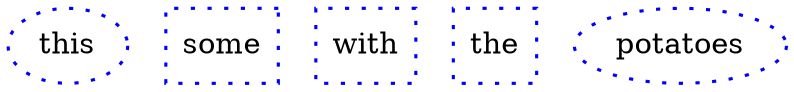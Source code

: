 digraph "6e0ca0e1-a194-4949-9986-6f58907c51ec" {
	this [
		"shape"="ellipse"
		"label"="this"
		"color"="blue"
		"fillcolor"="blue"
		"fontcolor"="#000000"
		"style"="dotted"
		"width"=0.50
		"height"=0.50
		"penwidth"=1.50
	]
	some [
		"shape"="rectangle"
		"label"="some"
		"color"="blue"
		"fillcolor"="blue"
		"fontcolor"="#000000"
		"style"="dotted"
		"width"=0.50
		"height"=0.50
		"penwidth"=1.50
	]
	with [
		"shape"="rectangle"
		"label"="with"
		"color"="blue"
		"fillcolor"="blue"
		"fontcolor"="#000000"
		"style"="dotted"
		"width"=0.50
		"height"=0.50
		"penwidth"=1.50
	]
	the [
		"shape"="rectangle"
		"label"="the"
		"color"="blue"
		"fillcolor"="blue"
		"fontcolor"="#000000"
		"style"="dotted"
		"width"=0.50
		"height"=0.50
		"penwidth"=1.50
	]
	potatoes [
		"shape"="ellipse"
		"label"="potatoes"
		"color"="blue"
		"fillcolor"="blue"
		"fontcolor"="#000000"
		"style"="dotted"
		"width"=0.50
		"height"=0.50
		"penwidth"=1.50
	]
}
